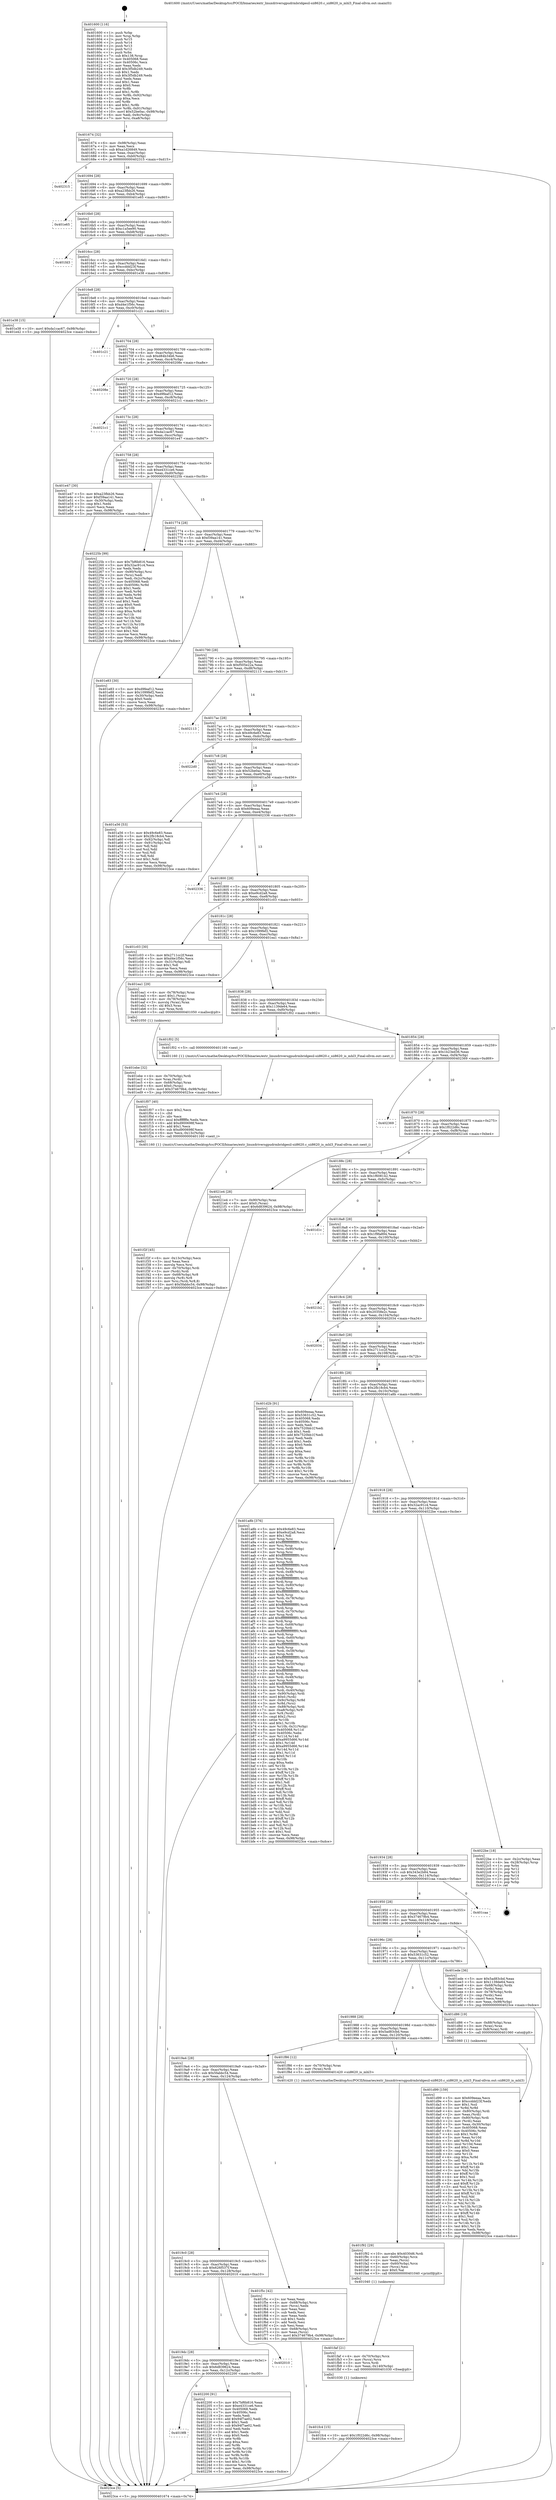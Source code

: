digraph "0x401600" {
  label = "0x401600 (/mnt/c/Users/mathe/Desktop/tcc/POCII/binaries/extr_linuxdriversgpudrmbridgesil-sii8620.c_sii8620_is_mhl3_Final-ollvm.out::main(0))"
  labelloc = "t"
  node[shape=record]

  Entry [label="",width=0.3,height=0.3,shape=circle,fillcolor=black,style=filled]
  "0x401674" [label="{
     0x401674 [32]\l
     | [instrs]\l
     &nbsp;&nbsp;0x401674 \<+6\>: mov -0x98(%rbp),%eax\l
     &nbsp;&nbsp;0x40167a \<+2\>: mov %eax,%ecx\l
     &nbsp;&nbsp;0x40167c \<+6\>: sub $0xa1d26849,%ecx\l
     &nbsp;&nbsp;0x401682 \<+6\>: mov %eax,-0xac(%rbp)\l
     &nbsp;&nbsp;0x401688 \<+6\>: mov %ecx,-0xb0(%rbp)\l
     &nbsp;&nbsp;0x40168e \<+6\>: je 0000000000402315 \<main+0xd15\>\l
  }"]
  "0x402315" [label="{
     0x402315\l
  }", style=dashed]
  "0x401694" [label="{
     0x401694 [28]\l
     | [instrs]\l
     &nbsp;&nbsp;0x401694 \<+5\>: jmp 0000000000401699 \<main+0x99\>\l
     &nbsp;&nbsp;0x401699 \<+6\>: mov -0xac(%rbp),%eax\l
     &nbsp;&nbsp;0x40169f \<+5\>: sub $0xa23fbb26,%eax\l
     &nbsp;&nbsp;0x4016a4 \<+6\>: mov %eax,-0xb4(%rbp)\l
     &nbsp;&nbsp;0x4016aa \<+6\>: je 0000000000401e65 \<main+0x865\>\l
  }"]
  Exit [label="",width=0.3,height=0.3,shape=circle,fillcolor=black,style=filled,peripheries=2]
  "0x401e65" [label="{
     0x401e65\l
  }", style=dashed]
  "0x4016b0" [label="{
     0x4016b0 [28]\l
     | [instrs]\l
     &nbsp;&nbsp;0x4016b0 \<+5\>: jmp 00000000004016b5 \<main+0xb5\>\l
     &nbsp;&nbsp;0x4016b5 \<+6\>: mov -0xac(%rbp),%eax\l
     &nbsp;&nbsp;0x4016bb \<+5\>: sub $0xc1a5ee90,%eax\l
     &nbsp;&nbsp;0x4016c0 \<+6\>: mov %eax,-0xb8(%rbp)\l
     &nbsp;&nbsp;0x4016c6 \<+6\>: je 0000000000401fd3 \<main+0x9d3\>\l
  }"]
  "0x4019f8" [label="{
     0x4019f8\l
  }", style=dashed]
  "0x401fd3" [label="{
     0x401fd3\l
  }", style=dashed]
  "0x4016cc" [label="{
     0x4016cc [28]\l
     | [instrs]\l
     &nbsp;&nbsp;0x4016cc \<+5\>: jmp 00000000004016d1 \<main+0xd1\>\l
     &nbsp;&nbsp;0x4016d1 \<+6\>: mov -0xac(%rbp),%eax\l
     &nbsp;&nbsp;0x4016d7 \<+5\>: sub $0xccddd23f,%eax\l
     &nbsp;&nbsp;0x4016dc \<+6\>: mov %eax,-0xbc(%rbp)\l
     &nbsp;&nbsp;0x4016e2 \<+6\>: je 0000000000401e38 \<main+0x838\>\l
  }"]
  "0x402200" [label="{
     0x402200 [91]\l
     | [instrs]\l
     &nbsp;&nbsp;0x402200 \<+5\>: mov $0x7bf6b816,%eax\l
     &nbsp;&nbsp;0x402205 \<+5\>: mov $0xe4331ce6,%ecx\l
     &nbsp;&nbsp;0x40220a \<+7\>: mov 0x405068,%edx\l
     &nbsp;&nbsp;0x402211 \<+7\>: mov 0x40506c,%esi\l
     &nbsp;&nbsp;0x402218 \<+2\>: mov %edx,%edi\l
     &nbsp;&nbsp;0x40221a \<+6\>: add $0x94f7ae02,%edi\l
     &nbsp;&nbsp;0x402220 \<+3\>: sub $0x1,%edi\l
     &nbsp;&nbsp;0x402223 \<+6\>: sub $0x94f7ae02,%edi\l
     &nbsp;&nbsp;0x402229 \<+3\>: imul %edi,%edx\l
     &nbsp;&nbsp;0x40222c \<+3\>: and $0x1,%edx\l
     &nbsp;&nbsp;0x40222f \<+3\>: cmp $0x0,%edx\l
     &nbsp;&nbsp;0x402232 \<+4\>: sete %r8b\l
     &nbsp;&nbsp;0x402236 \<+3\>: cmp $0xa,%esi\l
     &nbsp;&nbsp;0x402239 \<+4\>: setl %r9b\l
     &nbsp;&nbsp;0x40223d \<+3\>: mov %r8b,%r10b\l
     &nbsp;&nbsp;0x402240 \<+3\>: and %r9b,%r10b\l
     &nbsp;&nbsp;0x402243 \<+3\>: xor %r9b,%r8b\l
     &nbsp;&nbsp;0x402246 \<+3\>: or %r8b,%r10b\l
     &nbsp;&nbsp;0x402249 \<+4\>: test $0x1,%r10b\l
     &nbsp;&nbsp;0x40224d \<+3\>: cmovne %ecx,%eax\l
     &nbsp;&nbsp;0x402250 \<+6\>: mov %eax,-0x98(%rbp)\l
     &nbsp;&nbsp;0x402256 \<+5\>: jmp 00000000004023ce \<main+0xdce\>\l
  }"]
  "0x401e38" [label="{
     0x401e38 [15]\l
     | [instrs]\l
     &nbsp;&nbsp;0x401e38 \<+10\>: movl $0xda1cac67,-0x98(%rbp)\l
     &nbsp;&nbsp;0x401e42 \<+5\>: jmp 00000000004023ce \<main+0xdce\>\l
  }"]
  "0x4016e8" [label="{
     0x4016e8 [28]\l
     | [instrs]\l
     &nbsp;&nbsp;0x4016e8 \<+5\>: jmp 00000000004016ed \<main+0xed\>\l
     &nbsp;&nbsp;0x4016ed \<+6\>: mov -0xac(%rbp),%eax\l
     &nbsp;&nbsp;0x4016f3 \<+5\>: sub $0xd4e1f56c,%eax\l
     &nbsp;&nbsp;0x4016f8 \<+6\>: mov %eax,-0xc0(%rbp)\l
     &nbsp;&nbsp;0x4016fe \<+6\>: je 0000000000401c21 \<main+0x621\>\l
  }"]
  "0x4019dc" [label="{
     0x4019dc [28]\l
     | [instrs]\l
     &nbsp;&nbsp;0x4019dc \<+5\>: jmp 00000000004019e1 \<main+0x3e1\>\l
     &nbsp;&nbsp;0x4019e1 \<+6\>: mov -0xac(%rbp),%eax\l
     &nbsp;&nbsp;0x4019e7 \<+5\>: sub $0x6d839624,%eax\l
     &nbsp;&nbsp;0x4019ec \<+6\>: mov %eax,-0x12c(%rbp)\l
     &nbsp;&nbsp;0x4019f2 \<+6\>: je 0000000000402200 \<main+0xc00\>\l
  }"]
  "0x401c21" [label="{
     0x401c21\l
  }", style=dashed]
  "0x401704" [label="{
     0x401704 [28]\l
     | [instrs]\l
     &nbsp;&nbsp;0x401704 \<+5\>: jmp 0000000000401709 \<main+0x109\>\l
     &nbsp;&nbsp;0x401709 \<+6\>: mov -0xac(%rbp),%eax\l
     &nbsp;&nbsp;0x40170f \<+5\>: sub $0xd84b34b6,%eax\l
     &nbsp;&nbsp;0x401714 \<+6\>: mov %eax,-0xc4(%rbp)\l
     &nbsp;&nbsp;0x40171a \<+6\>: je 000000000040208e \<main+0xa8e\>\l
  }"]
  "0x402010" [label="{
     0x402010\l
  }", style=dashed]
  "0x40208e" [label="{
     0x40208e\l
  }", style=dashed]
  "0x401720" [label="{
     0x401720 [28]\l
     | [instrs]\l
     &nbsp;&nbsp;0x401720 \<+5\>: jmp 0000000000401725 \<main+0x125\>\l
     &nbsp;&nbsp;0x401725 \<+6\>: mov -0xac(%rbp),%eax\l
     &nbsp;&nbsp;0x40172b \<+5\>: sub $0xd9feaf12,%eax\l
     &nbsp;&nbsp;0x401730 \<+6\>: mov %eax,-0xc8(%rbp)\l
     &nbsp;&nbsp;0x401736 \<+6\>: je 00000000004021c1 \<main+0xbc1\>\l
  }"]
  "0x401fc4" [label="{
     0x401fc4 [15]\l
     | [instrs]\l
     &nbsp;&nbsp;0x401fc4 \<+10\>: movl $0x1f022d6c,-0x98(%rbp)\l
     &nbsp;&nbsp;0x401fce \<+5\>: jmp 00000000004023ce \<main+0xdce\>\l
  }"]
  "0x4021c1" [label="{
     0x4021c1\l
  }", style=dashed]
  "0x40173c" [label="{
     0x40173c [28]\l
     | [instrs]\l
     &nbsp;&nbsp;0x40173c \<+5\>: jmp 0000000000401741 \<main+0x141\>\l
     &nbsp;&nbsp;0x401741 \<+6\>: mov -0xac(%rbp),%eax\l
     &nbsp;&nbsp;0x401747 \<+5\>: sub $0xda1cac67,%eax\l
     &nbsp;&nbsp;0x40174c \<+6\>: mov %eax,-0xcc(%rbp)\l
     &nbsp;&nbsp;0x401752 \<+6\>: je 0000000000401e47 \<main+0x847\>\l
  }"]
  "0x401faf" [label="{
     0x401faf [21]\l
     | [instrs]\l
     &nbsp;&nbsp;0x401faf \<+4\>: mov -0x70(%rbp),%rcx\l
     &nbsp;&nbsp;0x401fb3 \<+3\>: mov (%rcx),%rcx\l
     &nbsp;&nbsp;0x401fb6 \<+3\>: mov %rcx,%rdi\l
     &nbsp;&nbsp;0x401fb9 \<+6\>: mov %eax,-0x140(%rbp)\l
     &nbsp;&nbsp;0x401fbf \<+5\>: call 0000000000401030 \<free@plt\>\l
     | [calls]\l
     &nbsp;&nbsp;0x401030 \{1\} (unknown)\l
  }"]
  "0x401e47" [label="{
     0x401e47 [30]\l
     | [instrs]\l
     &nbsp;&nbsp;0x401e47 \<+5\>: mov $0xa23fbb26,%eax\l
     &nbsp;&nbsp;0x401e4c \<+5\>: mov $0xf39aa141,%ecx\l
     &nbsp;&nbsp;0x401e51 \<+3\>: mov -0x30(%rbp),%edx\l
     &nbsp;&nbsp;0x401e54 \<+3\>: cmp $0x1,%edx\l
     &nbsp;&nbsp;0x401e57 \<+3\>: cmovl %ecx,%eax\l
     &nbsp;&nbsp;0x401e5a \<+6\>: mov %eax,-0x98(%rbp)\l
     &nbsp;&nbsp;0x401e60 \<+5\>: jmp 00000000004023ce \<main+0xdce\>\l
  }"]
  "0x401758" [label="{
     0x401758 [28]\l
     | [instrs]\l
     &nbsp;&nbsp;0x401758 \<+5\>: jmp 000000000040175d \<main+0x15d\>\l
     &nbsp;&nbsp;0x40175d \<+6\>: mov -0xac(%rbp),%eax\l
     &nbsp;&nbsp;0x401763 \<+5\>: sub $0xe4331ce6,%eax\l
     &nbsp;&nbsp;0x401768 \<+6\>: mov %eax,-0xd0(%rbp)\l
     &nbsp;&nbsp;0x40176e \<+6\>: je 000000000040225b \<main+0xc5b\>\l
  }"]
  "0x401f92" [label="{
     0x401f92 [29]\l
     | [instrs]\l
     &nbsp;&nbsp;0x401f92 \<+10\>: movabs $0x4030d6,%rdi\l
     &nbsp;&nbsp;0x401f9c \<+4\>: mov -0x60(%rbp),%rcx\l
     &nbsp;&nbsp;0x401fa0 \<+2\>: mov %eax,(%rcx)\l
     &nbsp;&nbsp;0x401fa2 \<+4\>: mov -0x60(%rbp),%rcx\l
     &nbsp;&nbsp;0x401fa6 \<+2\>: mov (%rcx),%esi\l
     &nbsp;&nbsp;0x401fa8 \<+2\>: mov $0x0,%al\l
     &nbsp;&nbsp;0x401faa \<+5\>: call 0000000000401040 \<printf@plt\>\l
     | [calls]\l
     &nbsp;&nbsp;0x401040 \{1\} (unknown)\l
  }"]
  "0x40225b" [label="{
     0x40225b [99]\l
     | [instrs]\l
     &nbsp;&nbsp;0x40225b \<+5\>: mov $0x7bf6b816,%eax\l
     &nbsp;&nbsp;0x402260 \<+5\>: mov $0x32ac91c4,%ecx\l
     &nbsp;&nbsp;0x402265 \<+2\>: xor %edx,%edx\l
     &nbsp;&nbsp;0x402267 \<+7\>: mov -0x90(%rbp),%rsi\l
     &nbsp;&nbsp;0x40226e \<+2\>: mov (%rsi),%edi\l
     &nbsp;&nbsp;0x402270 \<+3\>: mov %edi,-0x2c(%rbp)\l
     &nbsp;&nbsp;0x402273 \<+7\>: mov 0x405068,%edi\l
     &nbsp;&nbsp;0x40227a \<+8\>: mov 0x40506c,%r8d\l
     &nbsp;&nbsp;0x402282 \<+3\>: sub $0x1,%edx\l
     &nbsp;&nbsp;0x402285 \<+3\>: mov %edi,%r9d\l
     &nbsp;&nbsp;0x402288 \<+3\>: add %edx,%r9d\l
     &nbsp;&nbsp;0x40228b \<+4\>: imul %r9d,%edi\l
     &nbsp;&nbsp;0x40228f \<+3\>: and $0x1,%edi\l
     &nbsp;&nbsp;0x402292 \<+3\>: cmp $0x0,%edi\l
     &nbsp;&nbsp;0x402295 \<+4\>: sete %r10b\l
     &nbsp;&nbsp;0x402299 \<+4\>: cmp $0xa,%r8d\l
     &nbsp;&nbsp;0x40229d \<+4\>: setl %r11b\l
     &nbsp;&nbsp;0x4022a1 \<+3\>: mov %r10b,%bl\l
     &nbsp;&nbsp;0x4022a4 \<+3\>: and %r11b,%bl\l
     &nbsp;&nbsp;0x4022a7 \<+3\>: xor %r11b,%r10b\l
     &nbsp;&nbsp;0x4022aa \<+3\>: or %r10b,%bl\l
     &nbsp;&nbsp;0x4022ad \<+3\>: test $0x1,%bl\l
     &nbsp;&nbsp;0x4022b0 \<+3\>: cmovne %ecx,%eax\l
     &nbsp;&nbsp;0x4022b3 \<+6\>: mov %eax,-0x98(%rbp)\l
     &nbsp;&nbsp;0x4022b9 \<+5\>: jmp 00000000004023ce \<main+0xdce\>\l
  }"]
  "0x401774" [label="{
     0x401774 [28]\l
     | [instrs]\l
     &nbsp;&nbsp;0x401774 \<+5\>: jmp 0000000000401779 \<main+0x179\>\l
     &nbsp;&nbsp;0x401779 \<+6\>: mov -0xac(%rbp),%eax\l
     &nbsp;&nbsp;0x40177f \<+5\>: sub $0xf39aa141,%eax\l
     &nbsp;&nbsp;0x401784 \<+6\>: mov %eax,-0xd4(%rbp)\l
     &nbsp;&nbsp;0x40178a \<+6\>: je 0000000000401e83 \<main+0x883\>\l
  }"]
  "0x4019c0" [label="{
     0x4019c0 [28]\l
     | [instrs]\l
     &nbsp;&nbsp;0x4019c0 \<+5\>: jmp 00000000004019c5 \<main+0x3c5\>\l
     &nbsp;&nbsp;0x4019c5 \<+6\>: mov -0xac(%rbp),%eax\l
     &nbsp;&nbsp;0x4019cb \<+5\>: sub $0x626f537f,%eax\l
     &nbsp;&nbsp;0x4019d0 \<+6\>: mov %eax,-0x128(%rbp)\l
     &nbsp;&nbsp;0x4019d6 \<+6\>: je 0000000000402010 \<main+0xa10\>\l
  }"]
  "0x401e83" [label="{
     0x401e83 [30]\l
     | [instrs]\l
     &nbsp;&nbsp;0x401e83 \<+5\>: mov $0xd9feaf12,%eax\l
     &nbsp;&nbsp;0x401e88 \<+5\>: mov $0x1099fef2,%ecx\l
     &nbsp;&nbsp;0x401e8d \<+3\>: mov -0x30(%rbp),%edx\l
     &nbsp;&nbsp;0x401e90 \<+3\>: cmp $0x0,%edx\l
     &nbsp;&nbsp;0x401e93 \<+3\>: cmove %ecx,%eax\l
     &nbsp;&nbsp;0x401e96 \<+6\>: mov %eax,-0x98(%rbp)\l
     &nbsp;&nbsp;0x401e9c \<+5\>: jmp 00000000004023ce \<main+0xdce\>\l
  }"]
  "0x401790" [label="{
     0x401790 [28]\l
     | [instrs]\l
     &nbsp;&nbsp;0x401790 \<+5\>: jmp 0000000000401795 \<main+0x195\>\l
     &nbsp;&nbsp;0x401795 \<+6\>: mov -0xac(%rbp),%eax\l
     &nbsp;&nbsp;0x40179b \<+5\>: sub $0xf505e22a,%eax\l
     &nbsp;&nbsp;0x4017a0 \<+6\>: mov %eax,-0xd8(%rbp)\l
     &nbsp;&nbsp;0x4017a6 \<+6\>: je 0000000000402113 \<main+0xb13\>\l
  }"]
  "0x401f5c" [label="{
     0x401f5c [42]\l
     | [instrs]\l
     &nbsp;&nbsp;0x401f5c \<+2\>: xor %eax,%eax\l
     &nbsp;&nbsp;0x401f5e \<+4\>: mov -0x68(%rbp),%rcx\l
     &nbsp;&nbsp;0x401f62 \<+2\>: mov (%rcx),%edx\l
     &nbsp;&nbsp;0x401f64 \<+2\>: mov %eax,%esi\l
     &nbsp;&nbsp;0x401f66 \<+2\>: sub %edx,%esi\l
     &nbsp;&nbsp;0x401f68 \<+2\>: mov %eax,%edx\l
     &nbsp;&nbsp;0x401f6a \<+3\>: sub $0x1,%edx\l
     &nbsp;&nbsp;0x401f6d \<+2\>: add %edx,%esi\l
     &nbsp;&nbsp;0x401f6f \<+2\>: sub %esi,%eax\l
     &nbsp;&nbsp;0x401f71 \<+4\>: mov -0x68(%rbp),%rcx\l
     &nbsp;&nbsp;0x401f75 \<+2\>: mov %eax,(%rcx)\l
     &nbsp;&nbsp;0x401f77 \<+10\>: movl $0x374679b4,-0x98(%rbp)\l
     &nbsp;&nbsp;0x401f81 \<+5\>: jmp 00000000004023ce \<main+0xdce\>\l
  }"]
  "0x402113" [label="{
     0x402113\l
  }", style=dashed]
  "0x4017ac" [label="{
     0x4017ac [28]\l
     | [instrs]\l
     &nbsp;&nbsp;0x4017ac \<+5\>: jmp 00000000004017b1 \<main+0x1b1\>\l
     &nbsp;&nbsp;0x4017b1 \<+6\>: mov -0xac(%rbp),%eax\l
     &nbsp;&nbsp;0x4017b7 \<+5\>: sub $0x49c6e83,%eax\l
     &nbsp;&nbsp;0x4017bc \<+6\>: mov %eax,-0xdc(%rbp)\l
     &nbsp;&nbsp;0x4017c2 \<+6\>: je 00000000004022d0 \<main+0xcd0\>\l
  }"]
  "0x4019a4" [label="{
     0x4019a4 [28]\l
     | [instrs]\l
     &nbsp;&nbsp;0x4019a4 \<+5\>: jmp 00000000004019a9 \<main+0x3a9\>\l
     &nbsp;&nbsp;0x4019a9 \<+6\>: mov -0xac(%rbp),%eax\l
     &nbsp;&nbsp;0x4019af \<+5\>: sub $0x5fabbc54,%eax\l
     &nbsp;&nbsp;0x4019b4 \<+6\>: mov %eax,-0x124(%rbp)\l
     &nbsp;&nbsp;0x4019ba \<+6\>: je 0000000000401f5c \<main+0x95c\>\l
  }"]
  "0x4022d0" [label="{
     0x4022d0\l
  }", style=dashed]
  "0x4017c8" [label="{
     0x4017c8 [28]\l
     | [instrs]\l
     &nbsp;&nbsp;0x4017c8 \<+5\>: jmp 00000000004017cd \<main+0x1cd\>\l
     &nbsp;&nbsp;0x4017cd \<+6\>: mov -0xac(%rbp),%eax\l
     &nbsp;&nbsp;0x4017d3 \<+5\>: sub $0x52be0ac,%eax\l
     &nbsp;&nbsp;0x4017d8 \<+6\>: mov %eax,-0xe0(%rbp)\l
     &nbsp;&nbsp;0x4017de \<+6\>: je 0000000000401a56 \<main+0x456\>\l
  }"]
  "0x401f86" [label="{
     0x401f86 [12]\l
     | [instrs]\l
     &nbsp;&nbsp;0x401f86 \<+4\>: mov -0x70(%rbp),%rax\l
     &nbsp;&nbsp;0x401f8a \<+3\>: mov (%rax),%rdi\l
     &nbsp;&nbsp;0x401f8d \<+5\>: call 0000000000401420 \<sii8620_is_mhl3\>\l
     | [calls]\l
     &nbsp;&nbsp;0x401420 \{1\} (/mnt/c/Users/mathe/Desktop/tcc/POCII/binaries/extr_linuxdriversgpudrmbridgesil-sii8620.c_sii8620_is_mhl3_Final-ollvm.out::sii8620_is_mhl3)\l
  }"]
  "0x401a56" [label="{
     0x401a56 [53]\l
     | [instrs]\l
     &nbsp;&nbsp;0x401a56 \<+5\>: mov $0x49c6e83,%eax\l
     &nbsp;&nbsp;0x401a5b \<+5\>: mov $0x2fb18cb4,%ecx\l
     &nbsp;&nbsp;0x401a60 \<+6\>: mov -0x92(%rbp),%dl\l
     &nbsp;&nbsp;0x401a66 \<+7\>: mov -0x91(%rbp),%sil\l
     &nbsp;&nbsp;0x401a6d \<+3\>: mov %dl,%dil\l
     &nbsp;&nbsp;0x401a70 \<+3\>: and %sil,%dil\l
     &nbsp;&nbsp;0x401a73 \<+3\>: xor %sil,%dl\l
     &nbsp;&nbsp;0x401a76 \<+3\>: or %dl,%dil\l
     &nbsp;&nbsp;0x401a79 \<+4\>: test $0x1,%dil\l
     &nbsp;&nbsp;0x401a7d \<+3\>: cmovne %ecx,%eax\l
     &nbsp;&nbsp;0x401a80 \<+6\>: mov %eax,-0x98(%rbp)\l
     &nbsp;&nbsp;0x401a86 \<+5\>: jmp 00000000004023ce \<main+0xdce\>\l
  }"]
  "0x4017e4" [label="{
     0x4017e4 [28]\l
     | [instrs]\l
     &nbsp;&nbsp;0x4017e4 \<+5\>: jmp 00000000004017e9 \<main+0x1e9\>\l
     &nbsp;&nbsp;0x4017e9 \<+6\>: mov -0xac(%rbp),%eax\l
     &nbsp;&nbsp;0x4017ef \<+5\>: sub $0x609eeaa,%eax\l
     &nbsp;&nbsp;0x4017f4 \<+6\>: mov %eax,-0xe4(%rbp)\l
     &nbsp;&nbsp;0x4017fa \<+6\>: je 0000000000402336 \<main+0xd36\>\l
  }"]
  "0x4023ce" [label="{
     0x4023ce [5]\l
     | [instrs]\l
     &nbsp;&nbsp;0x4023ce \<+5\>: jmp 0000000000401674 \<main+0x74\>\l
  }"]
  "0x401600" [label="{
     0x401600 [116]\l
     | [instrs]\l
     &nbsp;&nbsp;0x401600 \<+1\>: push %rbp\l
     &nbsp;&nbsp;0x401601 \<+3\>: mov %rsp,%rbp\l
     &nbsp;&nbsp;0x401604 \<+2\>: push %r15\l
     &nbsp;&nbsp;0x401606 \<+2\>: push %r14\l
     &nbsp;&nbsp;0x401608 \<+2\>: push %r13\l
     &nbsp;&nbsp;0x40160a \<+2\>: push %r12\l
     &nbsp;&nbsp;0x40160c \<+1\>: push %rbx\l
     &nbsp;&nbsp;0x40160d \<+7\>: sub $0x138,%rsp\l
     &nbsp;&nbsp;0x401614 \<+7\>: mov 0x405068,%eax\l
     &nbsp;&nbsp;0x40161b \<+7\>: mov 0x40506c,%ecx\l
     &nbsp;&nbsp;0x401622 \<+2\>: mov %eax,%edx\l
     &nbsp;&nbsp;0x401624 \<+6\>: add $0x3f5db249,%edx\l
     &nbsp;&nbsp;0x40162a \<+3\>: sub $0x1,%edx\l
     &nbsp;&nbsp;0x40162d \<+6\>: sub $0x3f5db249,%edx\l
     &nbsp;&nbsp;0x401633 \<+3\>: imul %edx,%eax\l
     &nbsp;&nbsp;0x401636 \<+3\>: and $0x1,%eax\l
     &nbsp;&nbsp;0x401639 \<+3\>: cmp $0x0,%eax\l
     &nbsp;&nbsp;0x40163c \<+4\>: sete %r8b\l
     &nbsp;&nbsp;0x401640 \<+4\>: and $0x1,%r8b\l
     &nbsp;&nbsp;0x401644 \<+7\>: mov %r8b,-0x92(%rbp)\l
     &nbsp;&nbsp;0x40164b \<+3\>: cmp $0xa,%ecx\l
     &nbsp;&nbsp;0x40164e \<+4\>: setl %r8b\l
     &nbsp;&nbsp;0x401652 \<+4\>: and $0x1,%r8b\l
     &nbsp;&nbsp;0x401656 \<+7\>: mov %r8b,-0x91(%rbp)\l
     &nbsp;&nbsp;0x40165d \<+10\>: movl $0x52be0ac,-0x98(%rbp)\l
     &nbsp;&nbsp;0x401667 \<+6\>: mov %edi,-0x9c(%rbp)\l
     &nbsp;&nbsp;0x40166d \<+7\>: mov %rsi,-0xa8(%rbp)\l
  }"]
  "0x401f2f" [label="{
     0x401f2f [45]\l
     | [instrs]\l
     &nbsp;&nbsp;0x401f2f \<+6\>: mov -0x13c(%rbp),%ecx\l
     &nbsp;&nbsp;0x401f35 \<+3\>: imul %eax,%ecx\l
     &nbsp;&nbsp;0x401f38 \<+3\>: movslq %ecx,%rsi\l
     &nbsp;&nbsp;0x401f3b \<+4\>: mov -0x70(%rbp),%rdi\l
     &nbsp;&nbsp;0x401f3f \<+3\>: mov (%rdi),%rdi\l
     &nbsp;&nbsp;0x401f42 \<+4\>: mov -0x68(%rbp),%r8\l
     &nbsp;&nbsp;0x401f46 \<+3\>: movslq (%r8),%r8\l
     &nbsp;&nbsp;0x401f49 \<+4\>: mov %rsi,(%rdi,%r8,8)\l
     &nbsp;&nbsp;0x401f4d \<+10\>: movl $0x5fabbc54,-0x98(%rbp)\l
     &nbsp;&nbsp;0x401f57 \<+5\>: jmp 00000000004023ce \<main+0xdce\>\l
  }"]
  "0x402336" [label="{
     0x402336\l
  }", style=dashed]
  "0x401800" [label="{
     0x401800 [28]\l
     | [instrs]\l
     &nbsp;&nbsp;0x401800 \<+5\>: jmp 0000000000401805 \<main+0x205\>\l
     &nbsp;&nbsp;0x401805 \<+6\>: mov -0xac(%rbp),%eax\l
     &nbsp;&nbsp;0x40180b \<+5\>: sub $0xe9cd2a8,%eax\l
     &nbsp;&nbsp;0x401810 \<+6\>: mov %eax,-0xe8(%rbp)\l
     &nbsp;&nbsp;0x401816 \<+6\>: je 0000000000401c03 \<main+0x603\>\l
  }"]
  "0x401f07" [label="{
     0x401f07 [40]\l
     | [instrs]\l
     &nbsp;&nbsp;0x401f07 \<+5\>: mov $0x2,%ecx\l
     &nbsp;&nbsp;0x401f0c \<+1\>: cltd\l
     &nbsp;&nbsp;0x401f0d \<+2\>: idiv %ecx\l
     &nbsp;&nbsp;0x401f0f \<+6\>: imul $0xfffffffe,%edx,%ecx\l
     &nbsp;&nbsp;0x401f15 \<+6\>: add $0xd900698f,%ecx\l
     &nbsp;&nbsp;0x401f1b \<+3\>: add $0x1,%ecx\l
     &nbsp;&nbsp;0x401f1e \<+6\>: sub $0xd900698f,%ecx\l
     &nbsp;&nbsp;0x401f24 \<+6\>: mov %ecx,-0x13c(%rbp)\l
     &nbsp;&nbsp;0x401f2a \<+5\>: call 0000000000401160 \<next_i\>\l
     | [calls]\l
     &nbsp;&nbsp;0x401160 \{1\} (/mnt/c/Users/mathe/Desktop/tcc/POCII/binaries/extr_linuxdriversgpudrmbridgesil-sii8620.c_sii8620_is_mhl3_Final-ollvm.out::next_i)\l
  }"]
  "0x401c03" [label="{
     0x401c03 [30]\l
     | [instrs]\l
     &nbsp;&nbsp;0x401c03 \<+5\>: mov $0x2711cc2f,%eax\l
     &nbsp;&nbsp;0x401c08 \<+5\>: mov $0xd4e1f56c,%ecx\l
     &nbsp;&nbsp;0x401c0d \<+3\>: mov -0x31(%rbp),%dl\l
     &nbsp;&nbsp;0x401c10 \<+3\>: test $0x1,%dl\l
     &nbsp;&nbsp;0x401c13 \<+3\>: cmovne %ecx,%eax\l
     &nbsp;&nbsp;0x401c16 \<+6\>: mov %eax,-0x98(%rbp)\l
     &nbsp;&nbsp;0x401c1c \<+5\>: jmp 00000000004023ce \<main+0xdce\>\l
  }"]
  "0x40181c" [label="{
     0x40181c [28]\l
     | [instrs]\l
     &nbsp;&nbsp;0x40181c \<+5\>: jmp 0000000000401821 \<main+0x221\>\l
     &nbsp;&nbsp;0x401821 \<+6\>: mov -0xac(%rbp),%eax\l
     &nbsp;&nbsp;0x401827 \<+5\>: sub $0x1099fef2,%eax\l
     &nbsp;&nbsp;0x40182c \<+6\>: mov %eax,-0xec(%rbp)\l
     &nbsp;&nbsp;0x401832 \<+6\>: je 0000000000401ea1 \<main+0x8a1\>\l
  }"]
  "0x401ebe" [label="{
     0x401ebe [32]\l
     | [instrs]\l
     &nbsp;&nbsp;0x401ebe \<+4\>: mov -0x70(%rbp),%rdi\l
     &nbsp;&nbsp;0x401ec2 \<+3\>: mov %rax,(%rdi)\l
     &nbsp;&nbsp;0x401ec5 \<+4\>: mov -0x68(%rbp),%rax\l
     &nbsp;&nbsp;0x401ec9 \<+6\>: movl $0x0,(%rax)\l
     &nbsp;&nbsp;0x401ecf \<+10\>: movl $0x374679b4,-0x98(%rbp)\l
     &nbsp;&nbsp;0x401ed9 \<+5\>: jmp 00000000004023ce \<main+0xdce\>\l
  }"]
  "0x401ea1" [label="{
     0x401ea1 [29]\l
     | [instrs]\l
     &nbsp;&nbsp;0x401ea1 \<+4\>: mov -0x78(%rbp),%rax\l
     &nbsp;&nbsp;0x401ea5 \<+6\>: movl $0x1,(%rax)\l
     &nbsp;&nbsp;0x401eab \<+4\>: mov -0x78(%rbp),%rax\l
     &nbsp;&nbsp;0x401eaf \<+3\>: movslq (%rax),%rax\l
     &nbsp;&nbsp;0x401eb2 \<+4\>: shl $0x3,%rax\l
     &nbsp;&nbsp;0x401eb6 \<+3\>: mov %rax,%rdi\l
     &nbsp;&nbsp;0x401eb9 \<+5\>: call 0000000000401050 \<malloc@plt\>\l
     | [calls]\l
     &nbsp;&nbsp;0x401050 \{1\} (unknown)\l
  }"]
  "0x401838" [label="{
     0x401838 [28]\l
     | [instrs]\l
     &nbsp;&nbsp;0x401838 \<+5\>: jmp 000000000040183d \<main+0x23d\>\l
     &nbsp;&nbsp;0x40183d \<+6\>: mov -0xac(%rbp),%eax\l
     &nbsp;&nbsp;0x401843 \<+5\>: sub $0x1139de64,%eax\l
     &nbsp;&nbsp;0x401848 \<+6\>: mov %eax,-0xf0(%rbp)\l
     &nbsp;&nbsp;0x40184e \<+6\>: je 0000000000401f02 \<main+0x902\>\l
  }"]
  "0x401d99" [label="{
     0x401d99 [159]\l
     | [instrs]\l
     &nbsp;&nbsp;0x401d99 \<+5\>: mov $0x609eeaa,%ecx\l
     &nbsp;&nbsp;0x401d9e \<+5\>: mov $0xccddd23f,%edx\l
     &nbsp;&nbsp;0x401da3 \<+3\>: mov $0x1,%sil\l
     &nbsp;&nbsp;0x401da6 \<+3\>: xor %r8d,%r8d\l
     &nbsp;&nbsp;0x401da9 \<+4\>: mov -0x80(%rbp),%rdi\l
     &nbsp;&nbsp;0x401dad \<+2\>: mov %eax,(%rdi)\l
     &nbsp;&nbsp;0x401daf \<+4\>: mov -0x80(%rbp),%rdi\l
     &nbsp;&nbsp;0x401db3 \<+2\>: mov (%rdi),%eax\l
     &nbsp;&nbsp;0x401db5 \<+3\>: mov %eax,-0x30(%rbp)\l
     &nbsp;&nbsp;0x401db8 \<+7\>: mov 0x405068,%eax\l
     &nbsp;&nbsp;0x401dbf \<+8\>: mov 0x40506c,%r9d\l
     &nbsp;&nbsp;0x401dc7 \<+4\>: sub $0x1,%r8d\l
     &nbsp;&nbsp;0x401dcb \<+3\>: mov %eax,%r10d\l
     &nbsp;&nbsp;0x401dce \<+3\>: add %r8d,%r10d\l
     &nbsp;&nbsp;0x401dd1 \<+4\>: imul %r10d,%eax\l
     &nbsp;&nbsp;0x401dd5 \<+3\>: and $0x1,%eax\l
     &nbsp;&nbsp;0x401dd8 \<+3\>: cmp $0x0,%eax\l
     &nbsp;&nbsp;0x401ddb \<+4\>: sete %r11b\l
     &nbsp;&nbsp;0x401ddf \<+4\>: cmp $0xa,%r9d\l
     &nbsp;&nbsp;0x401de3 \<+3\>: setl %bl\l
     &nbsp;&nbsp;0x401de6 \<+3\>: mov %r11b,%r14b\l
     &nbsp;&nbsp;0x401de9 \<+4\>: xor $0xff,%r14b\l
     &nbsp;&nbsp;0x401ded \<+3\>: mov %bl,%r15b\l
     &nbsp;&nbsp;0x401df0 \<+4\>: xor $0xff,%r15b\l
     &nbsp;&nbsp;0x401df4 \<+4\>: xor $0x1,%sil\l
     &nbsp;&nbsp;0x401df8 \<+3\>: mov %r14b,%r12b\l
     &nbsp;&nbsp;0x401dfb \<+4\>: and $0xff,%r12b\l
     &nbsp;&nbsp;0x401dff \<+3\>: and %sil,%r11b\l
     &nbsp;&nbsp;0x401e02 \<+3\>: mov %r15b,%r13b\l
     &nbsp;&nbsp;0x401e05 \<+4\>: and $0xff,%r13b\l
     &nbsp;&nbsp;0x401e09 \<+3\>: and %sil,%bl\l
     &nbsp;&nbsp;0x401e0c \<+3\>: or %r11b,%r12b\l
     &nbsp;&nbsp;0x401e0f \<+3\>: or %bl,%r13b\l
     &nbsp;&nbsp;0x401e12 \<+3\>: xor %r13b,%r12b\l
     &nbsp;&nbsp;0x401e15 \<+3\>: or %r15b,%r14b\l
     &nbsp;&nbsp;0x401e18 \<+4\>: xor $0xff,%r14b\l
     &nbsp;&nbsp;0x401e1c \<+4\>: or $0x1,%sil\l
     &nbsp;&nbsp;0x401e20 \<+3\>: and %sil,%r14b\l
     &nbsp;&nbsp;0x401e23 \<+3\>: or %r14b,%r12b\l
     &nbsp;&nbsp;0x401e26 \<+4\>: test $0x1,%r12b\l
     &nbsp;&nbsp;0x401e2a \<+3\>: cmovne %edx,%ecx\l
     &nbsp;&nbsp;0x401e2d \<+6\>: mov %ecx,-0x98(%rbp)\l
     &nbsp;&nbsp;0x401e33 \<+5\>: jmp 00000000004023ce \<main+0xdce\>\l
  }"]
  "0x401f02" [label="{
     0x401f02 [5]\l
     | [instrs]\l
     &nbsp;&nbsp;0x401f02 \<+5\>: call 0000000000401160 \<next_i\>\l
     | [calls]\l
     &nbsp;&nbsp;0x401160 \{1\} (/mnt/c/Users/mathe/Desktop/tcc/POCII/binaries/extr_linuxdriversgpudrmbridgesil-sii8620.c_sii8620_is_mhl3_Final-ollvm.out::next_i)\l
  }"]
  "0x401854" [label="{
     0x401854 [28]\l
     | [instrs]\l
     &nbsp;&nbsp;0x401854 \<+5\>: jmp 0000000000401859 \<main+0x259\>\l
     &nbsp;&nbsp;0x401859 \<+6\>: mov -0xac(%rbp),%eax\l
     &nbsp;&nbsp;0x40185f \<+5\>: sub $0x1b23ed36,%eax\l
     &nbsp;&nbsp;0x401864 \<+6\>: mov %eax,-0xf4(%rbp)\l
     &nbsp;&nbsp;0x40186a \<+6\>: je 0000000000402369 \<main+0xd69\>\l
  }"]
  "0x401988" [label="{
     0x401988 [28]\l
     | [instrs]\l
     &nbsp;&nbsp;0x401988 \<+5\>: jmp 000000000040198d \<main+0x38d\>\l
     &nbsp;&nbsp;0x40198d \<+6\>: mov -0xac(%rbp),%eax\l
     &nbsp;&nbsp;0x401993 \<+5\>: sub $0x5ad83cbd,%eax\l
     &nbsp;&nbsp;0x401998 \<+6\>: mov %eax,-0x120(%rbp)\l
     &nbsp;&nbsp;0x40199e \<+6\>: je 0000000000401f86 \<main+0x986\>\l
  }"]
  "0x402369" [label="{
     0x402369\l
  }", style=dashed]
  "0x401870" [label="{
     0x401870 [28]\l
     | [instrs]\l
     &nbsp;&nbsp;0x401870 \<+5\>: jmp 0000000000401875 \<main+0x275\>\l
     &nbsp;&nbsp;0x401875 \<+6\>: mov -0xac(%rbp),%eax\l
     &nbsp;&nbsp;0x40187b \<+5\>: sub $0x1f022d6c,%eax\l
     &nbsp;&nbsp;0x401880 \<+6\>: mov %eax,-0xf8(%rbp)\l
     &nbsp;&nbsp;0x401886 \<+6\>: je 00000000004021e4 \<main+0xbe4\>\l
  }"]
  "0x401d86" [label="{
     0x401d86 [19]\l
     | [instrs]\l
     &nbsp;&nbsp;0x401d86 \<+7\>: mov -0x88(%rbp),%rax\l
     &nbsp;&nbsp;0x401d8d \<+3\>: mov (%rax),%rax\l
     &nbsp;&nbsp;0x401d90 \<+4\>: mov 0x8(%rax),%rdi\l
     &nbsp;&nbsp;0x401d94 \<+5\>: call 0000000000401060 \<atoi@plt\>\l
     | [calls]\l
     &nbsp;&nbsp;0x401060 \{1\} (unknown)\l
  }"]
  "0x4021e4" [label="{
     0x4021e4 [28]\l
     | [instrs]\l
     &nbsp;&nbsp;0x4021e4 \<+7\>: mov -0x90(%rbp),%rax\l
     &nbsp;&nbsp;0x4021eb \<+6\>: movl $0x0,(%rax)\l
     &nbsp;&nbsp;0x4021f1 \<+10\>: movl $0x6d839624,-0x98(%rbp)\l
     &nbsp;&nbsp;0x4021fb \<+5\>: jmp 00000000004023ce \<main+0xdce\>\l
  }"]
  "0x40188c" [label="{
     0x40188c [28]\l
     | [instrs]\l
     &nbsp;&nbsp;0x40188c \<+5\>: jmp 0000000000401891 \<main+0x291\>\l
     &nbsp;&nbsp;0x401891 \<+6\>: mov -0xac(%rbp),%eax\l
     &nbsp;&nbsp;0x401897 \<+5\>: sub $0x1f608142,%eax\l
     &nbsp;&nbsp;0x40189c \<+6\>: mov %eax,-0xfc(%rbp)\l
     &nbsp;&nbsp;0x4018a2 \<+6\>: je 0000000000401d1c \<main+0x71c\>\l
  }"]
  "0x40196c" [label="{
     0x40196c [28]\l
     | [instrs]\l
     &nbsp;&nbsp;0x40196c \<+5\>: jmp 0000000000401971 \<main+0x371\>\l
     &nbsp;&nbsp;0x401971 \<+6\>: mov -0xac(%rbp),%eax\l
     &nbsp;&nbsp;0x401977 \<+5\>: sub $0x53631c52,%eax\l
     &nbsp;&nbsp;0x40197c \<+6\>: mov %eax,-0x11c(%rbp)\l
     &nbsp;&nbsp;0x401982 \<+6\>: je 0000000000401d86 \<main+0x786\>\l
  }"]
  "0x401d1c" [label="{
     0x401d1c\l
  }", style=dashed]
  "0x4018a8" [label="{
     0x4018a8 [28]\l
     | [instrs]\l
     &nbsp;&nbsp;0x4018a8 \<+5\>: jmp 00000000004018ad \<main+0x2ad\>\l
     &nbsp;&nbsp;0x4018ad \<+6\>: mov -0xac(%rbp),%eax\l
     &nbsp;&nbsp;0x4018b3 \<+5\>: sub $0x1f9fa894,%eax\l
     &nbsp;&nbsp;0x4018b8 \<+6\>: mov %eax,-0x100(%rbp)\l
     &nbsp;&nbsp;0x4018be \<+6\>: je 00000000004021b2 \<main+0xbb2\>\l
  }"]
  "0x401ede" [label="{
     0x401ede [36]\l
     | [instrs]\l
     &nbsp;&nbsp;0x401ede \<+5\>: mov $0x5ad83cbd,%eax\l
     &nbsp;&nbsp;0x401ee3 \<+5\>: mov $0x1139de64,%ecx\l
     &nbsp;&nbsp;0x401ee8 \<+4\>: mov -0x68(%rbp),%rdx\l
     &nbsp;&nbsp;0x401eec \<+2\>: mov (%rdx),%esi\l
     &nbsp;&nbsp;0x401eee \<+4\>: mov -0x78(%rbp),%rdx\l
     &nbsp;&nbsp;0x401ef2 \<+2\>: cmp (%rdx),%esi\l
     &nbsp;&nbsp;0x401ef4 \<+3\>: cmovl %ecx,%eax\l
     &nbsp;&nbsp;0x401ef7 \<+6\>: mov %eax,-0x98(%rbp)\l
     &nbsp;&nbsp;0x401efd \<+5\>: jmp 00000000004023ce \<main+0xdce\>\l
  }"]
  "0x4021b2" [label="{
     0x4021b2\l
  }", style=dashed]
  "0x4018c4" [label="{
     0x4018c4 [28]\l
     | [instrs]\l
     &nbsp;&nbsp;0x4018c4 \<+5\>: jmp 00000000004018c9 \<main+0x2c9\>\l
     &nbsp;&nbsp;0x4018c9 \<+6\>: mov -0xac(%rbp),%eax\l
     &nbsp;&nbsp;0x4018cf \<+5\>: sub $0x20358e2c,%eax\l
     &nbsp;&nbsp;0x4018d4 \<+6\>: mov %eax,-0x104(%rbp)\l
     &nbsp;&nbsp;0x4018da \<+6\>: je 0000000000402034 \<main+0xa34\>\l
  }"]
  "0x401950" [label="{
     0x401950 [28]\l
     | [instrs]\l
     &nbsp;&nbsp;0x401950 \<+5\>: jmp 0000000000401955 \<main+0x355\>\l
     &nbsp;&nbsp;0x401955 \<+6\>: mov -0xac(%rbp),%eax\l
     &nbsp;&nbsp;0x40195b \<+5\>: sub $0x374679b4,%eax\l
     &nbsp;&nbsp;0x401960 \<+6\>: mov %eax,-0x118(%rbp)\l
     &nbsp;&nbsp;0x401966 \<+6\>: je 0000000000401ede \<main+0x8de\>\l
  }"]
  "0x402034" [label="{
     0x402034\l
  }", style=dashed]
  "0x4018e0" [label="{
     0x4018e0 [28]\l
     | [instrs]\l
     &nbsp;&nbsp;0x4018e0 \<+5\>: jmp 00000000004018e5 \<main+0x2e5\>\l
     &nbsp;&nbsp;0x4018e5 \<+6\>: mov -0xac(%rbp),%eax\l
     &nbsp;&nbsp;0x4018eb \<+5\>: sub $0x2711cc2f,%eax\l
     &nbsp;&nbsp;0x4018f0 \<+6\>: mov %eax,-0x108(%rbp)\l
     &nbsp;&nbsp;0x4018f6 \<+6\>: je 0000000000401d2b \<main+0x72b\>\l
  }"]
  "0x401caa" [label="{
     0x401caa\l
  }", style=dashed]
  "0x401d2b" [label="{
     0x401d2b [91]\l
     | [instrs]\l
     &nbsp;&nbsp;0x401d2b \<+5\>: mov $0x609eeaa,%eax\l
     &nbsp;&nbsp;0x401d30 \<+5\>: mov $0x53631c52,%ecx\l
     &nbsp;&nbsp;0x401d35 \<+7\>: mov 0x405068,%edx\l
     &nbsp;&nbsp;0x401d3c \<+7\>: mov 0x40506c,%esi\l
     &nbsp;&nbsp;0x401d43 \<+2\>: mov %edx,%edi\l
     &nbsp;&nbsp;0x401d45 \<+6\>: sub $0x7520bb1f,%edi\l
     &nbsp;&nbsp;0x401d4b \<+3\>: sub $0x1,%edi\l
     &nbsp;&nbsp;0x401d4e \<+6\>: add $0x7520bb1f,%edi\l
     &nbsp;&nbsp;0x401d54 \<+3\>: imul %edi,%edx\l
     &nbsp;&nbsp;0x401d57 \<+3\>: and $0x1,%edx\l
     &nbsp;&nbsp;0x401d5a \<+3\>: cmp $0x0,%edx\l
     &nbsp;&nbsp;0x401d5d \<+4\>: sete %r8b\l
     &nbsp;&nbsp;0x401d61 \<+3\>: cmp $0xa,%esi\l
     &nbsp;&nbsp;0x401d64 \<+4\>: setl %r9b\l
     &nbsp;&nbsp;0x401d68 \<+3\>: mov %r8b,%r10b\l
     &nbsp;&nbsp;0x401d6b \<+3\>: and %r9b,%r10b\l
     &nbsp;&nbsp;0x401d6e \<+3\>: xor %r9b,%r8b\l
     &nbsp;&nbsp;0x401d71 \<+3\>: or %r8b,%r10b\l
     &nbsp;&nbsp;0x401d74 \<+4\>: test $0x1,%r10b\l
     &nbsp;&nbsp;0x401d78 \<+3\>: cmovne %ecx,%eax\l
     &nbsp;&nbsp;0x401d7b \<+6\>: mov %eax,-0x98(%rbp)\l
     &nbsp;&nbsp;0x401d81 \<+5\>: jmp 00000000004023ce \<main+0xdce\>\l
  }"]
  "0x4018fc" [label="{
     0x4018fc [28]\l
     | [instrs]\l
     &nbsp;&nbsp;0x4018fc \<+5\>: jmp 0000000000401901 \<main+0x301\>\l
     &nbsp;&nbsp;0x401901 \<+6\>: mov -0xac(%rbp),%eax\l
     &nbsp;&nbsp;0x401907 \<+5\>: sub $0x2fb18cb4,%eax\l
     &nbsp;&nbsp;0x40190c \<+6\>: mov %eax,-0x10c(%rbp)\l
     &nbsp;&nbsp;0x401912 \<+6\>: je 0000000000401a8b \<main+0x48b\>\l
  }"]
  "0x401934" [label="{
     0x401934 [28]\l
     | [instrs]\l
     &nbsp;&nbsp;0x401934 \<+5\>: jmp 0000000000401939 \<main+0x339\>\l
     &nbsp;&nbsp;0x401939 \<+6\>: mov -0xac(%rbp),%eax\l
     &nbsp;&nbsp;0x40193f \<+5\>: sub $0x343e2b84,%eax\l
     &nbsp;&nbsp;0x401944 \<+6\>: mov %eax,-0x114(%rbp)\l
     &nbsp;&nbsp;0x40194a \<+6\>: je 0000000000401caa \<main+0x6aa\>\l
  }"]
  "0x401a8b" [label="{
     0x401a8b [376]\l
     | [instrs]\l
     &nbsp;&nbsp;0x401a8b \<+5\>: mov $0x49c6e83,%eax\l
     &nbsp;&nbsp;0x401a90 \<+5\>: mov $0xe9cd2a8,%ecx\l
     &nbsp;&nbsp;0x401a95 \<+2\>: mov $0x1,%dl\l
     &nbsp;&nbsp;0x401a97 \<+3\>: mov %rsp,%rsi\l
     &nbsp;&nbsp;0x401a9a \<+4\>: add $0xfffffffffffffff0,%rsi\l
     &nbsp;&nbsp;0x401a9e \<+3\>: mov %rsi,%rsp\l
     &nbsp;&nbsp;0x401aa1 \<+7\>: mov %rsi,-0x90(%rbp)\l
     &nbsp;&nbsp;0x401aa8 \<+3\>: mov %rsp,%rsi\l
     &nbsp;&nbsp;0x401aab \<+4\>: add $0xfffffffffffffff0,%rsi\l
     &nbsp;&nbsp;0x401aaf \<+3\>: mov %rsi,%rsp\l
     &nbsp;&nbsp;0x401ab2 \<+3\>: mov %rsp,%rdi\l
     &nbsp;&nbsp;0x401ab5 \<+4\>: add $0xfffffffffffffff0,%rdi\l
     &nbsp;&nbsp;0x401ab9 \<+3\>: mov %rdi,%rsp\l
     &nbsp;&nbsp;0x401abc \<+7\>: mov %rdi,-0x88(%rbp)\l
     &nbsp;&nbsp;0x401ac3 \<+3\>: mov %rsp,%rdi\l
     &nbsp;&nbsp;0x401ac6 \<+4\>: add $0xfffffffffffffff0,%rdi\l
     &nbsp;&nbsp;0x401aca \<+3\>: mov %rdi,%rsp\l
     &nbsp;&nbsp;0x401acd \<+4\>: mov %rdi,-0x80(%rbp)\l
     &nbsp;&nbsp;0x401ad1 \<+3\>: mov %rsp,%rdi\l
     &nbsp;&nbsp;0x401ad4 \<+4\>: add $0xfffffffffffffff0,%rdi\l
     &nbsp;&nbsp;0x401ad8 \<+3\>: mov %rdi,%rsp\l
     &nbsp;&nbsp;0x401adb \<+4\>: mov %rdi,-0x78(%rbp)\l
     &nbsp;&nbsp;0x401adf \<+3\>: mov %rsp,%rdi\l
     &nbsp;&nbsp;0x401ae2 \<+4\>: add $0xfffffffffffffff0,%rdi\l
     &nbsp;&nbsp;0x401ae6 \<+3\>: mov %rdi,%rsp\l
     &nbsp;&nbsp;0x401ae9 \<+4\>: mov %rdi,-0x70(%rbp)\l
     &nbsp;&nbsp;0x401aed \<+3\>: mov %rsp,%rdi\l
     &nbsp;&nbsp;0x401af0 \<+4\>: add $0xfffffffffffffff0,%rdi\l
     &nbsp;&nbsp;0x401af4 \<+3\>: mov %rdi,%rsp\l
     &nbsp;&nbsp;0x401af7 \<+4\>: mov %rdi,-0x68(%rbp)\l
     &nbsp;&nbsp;0x401afb \<+3\>: mov %rsp,%rdi\l
     &nbsp;&nbsp;0x401afe \<+4\>: add $0xfffffffffffffff0,%rdi\l
     &nbsp;&nbsp;0x401b02 \<+3\>: mov %rdi,%rsp\l
     &nbsp;&nbsp;0x401b05 \<+4\>: mov %rdi,-0x60(%rbp)\l
     &nbsp;&nbsp;0x401b09 \<+3\>: mov %rsp,%rdi\l
     &nbsp;&nbsp;0x401b0c \<+4\>: add $0xfffffffffffffff0,%rdi\l
     &nbsp;&nbsp;0x401b10 \<+3\>: mov %rdi,%rsp\l
     &nbsp;&nbsp;0x401b13 \<+4\>: mov %rdi,-0x58(%rbp)\l
     &nbsp;&nbsp;0x401b17 \<+3\>: mov %rsp,%rdi\l
     &nbsp;&nbsp;0x401b1a \<+4\>: add $0xfffffffffffffff0,%rdi\l
     &nbsp;&nbsp;0x401b1e \<+3\>: mov %rdi,%rsp\l
     &nbsp;&nbsp;0x401b21 \<+4\>: mov %rdi,-0x50(%rbp)\l
     &nbsp;&nbsp;0x401b25 \<+3\>: mov %rsp,%rdi\l
     &nbsp;&nbsp;0x401b28 \<+4\>: add $0xfffffffffffffff0,%rdi\l
     &nbsp;&nbsp;0x401b2c \<+3\>: mov %rdi,%rsp\l
     &nbsp;&nbsp;0x401b2f \<+4\>: mov %rdi,-0x48(%rbp)\l
     &nbsp;&nbsp;0x401b33 \<+3\>: mov %rsp,%rdi\l
     &nbsp;&nbsp;0x401b36 \<+4\>: add $0xfffffffffffffff0,%rdi\l
     &nbsp;&nbsp;0x401b3a \<+3\>: mov %rdi,%rsp\l
     &nbsp;&nbsp;0x401b3d \<+4\>: mov %rdi,-0x40(%rbp)\l
     &nbsp;&nbsp;0x401b41 \<+7\>: mov -0x90(%rbp),%rdi\l
     &nbsp;&nbsp;0x401b48 \<+6\>: movl $0x0,(%rdi)\l
     &nbsp;&nbsp;0x401b4e \<+7\>: mov -0x9c(%rbp),%r8d\l
     &nbsp;&nbsp;0x401b55 \<+3\>: mov %r8d,(%rsi)\l
     &nbsp;&nbsp;0x401b58 \<+7\>: mov -0x88(%rbp),%rdi\l
     &nbsp;&nbsp;0x401b5f \<+7\>: mov -0xa8(%rbp),%r9\l
     &nbsp;&nbsp;0x401b66 \<+3\>: mov %r9,(%rdi)\l
     &nbsp;&nbsp;0x401b69 \<+3\>: cmpl $0x2,(%rsi)\l
     &nbsp;&nbsp;0x401b6c \<+4\>: setne %r10b\l
     &nbsp;&nbsp;0x401b70 \<+4\>: and $0x1,%r10b\l
     &nbsp;&nbsp;0x401b74 \<+4\>: mov %r10b,-0x31(%rbp)\l
     &nbsp;&nbsp;0x401b78 \<+8\>: mov 0x405068,%r11d\l
     &nbsp;&nbsp;0x401b80 \<+7\>: mov 0x40506c,%ebx\l
     &nbsp;&nbsp;0x401b87 \<+3\>: mov %r11d,%r14d\l
     &nbsp;&nbsp;0x401b8a \<+7\>: add $0xa9955d66,%r14d\l
     &nbsp;&nbsp;0x401b91 \<+4\>: sub $0x1,%r14d\l
     &nbsp;&nbsp;0x401b95 \<+7\>: sub $0xa9955d66,%r14d\l
     &nbsp;&nbsp;0x401b9c \<+4\>: imul %r14d,%r11d\l
     &nbsp;&nbsp;0x401ba0 \<+4\>: and $0x1,%r11d\l
     &nbsp;&nbsp;0x401ba4 \<+4\>: cmp $0x0,%r11d\l
     &nbsp;&nbsp;0x401ba8 \<+4\>: sete %r10b\l
     &nbsp;&nbsp;0x401bac \<+3\>: cmp $0xa,%ebx\l
     &nbsp;&nbsp;0x401baf \<+4\>: setl %r15b\l
     &nbsp;&nbsp;0x401bb3 \<+3\>: mov %r10b,%r12b\l
     &nbsp;&nbsp;0x401bb6 \<+4\>: xor $0xff,%r12b\l
     &nbsp;&nbsp;0x401bba \<+3\>: mov %r15b,%r13b\l
     &nbsp;&nbsp;0x401bbd \<+4\>: xor $0xff,%r13b\l
     &nbsp;&nbsp;0x401bc1 \<+3\>: xor $0x1,%dl\l
     &nbsp;&nbsp;0x401bc4 \<+3\>: mov %r12b,%sil\l
     &nbsp;&nbsp;0x401bc7 \<+4\>: and $0xff,%sil\l
     &nbsp;&nbsp;0x401bcb \<+3\>: and %dl,%r10b\l
     &nbsp;&nbsp;0x401bce \<+3\>: mov %r13b,%dil\l
     &nbsp;&nbsp;0x401bd1 \<+4\>: and $0xff,%dil\l
     &nbsp;&nbsp;0x401bd5 \<+3\>: and %dl,%r15b\l
     &nbsp;&nbsp;0x401bd8 \<+3\>: or %r10b,%sil\l
     &nbsp;&nbsp;0x401bdb \<+3\>: or %r15b,%dil\l
     &nbsp;&nbsp;0x401bde \<+3\>: xor %dil,%sil\l
     &nbsp;&nbsp;0x401be1 \<+3\>: or %r13b,%r12b\l
     &nbsp;&nbsp;0x401be4 \<+4\>: xor $0xff,%r12b\l
     &nbsp;&nbsp;0x401be8 \<+3\>: or $0x1,%dl\l
     &nbsp;&nbsp;0x401beb \<+3\>: and %dl,%r12b\l
     &nbsp;&nbsp;0x401bee \<+3\>: or %r12b,%sil\l
     &nbsp;&nbsp;0x401bf1 \<+4\>: test $0x1,%sil\l
     &nbsp;&nbsp;0x401bf5 \<+3\>: cmovne %ecx,%eax\l
     &nbsp;&nbsp;0x401bf8 \<+6\>: mov %eax,-0x98(%rbp)\l
     &nbsp;&nbsp;0x401bfe \<+5\>: jmp 00000000004023ce \<main+0xdce\>\l
  }"]
  "0x401918" [label="{
     0x401918 [28]\l
     | [instrs]\l
     &nbsp;&nbsp;0x401918 \<+5\>: jmp 000000000040191d \<main+0x31d\>\l
     &nbsp;&nbsp;0x40191d \<+6\>: mov -0xac(%rbp),%eax\l
     &nbsp;&nbsp;0x401923 \<+5\>: sub $0x32ac91c4,%eax\l
     &nbsp;&nbsp;0x401928 \<+6\>: mov %eax,-0x110(%rbp)\l
     &nbsp;&nbsp;0x40192e \<+6\>: je 00000000004022be \<main+0xcbe\>\l
  }"]
  "0x4022be" [label="{
     0x4022be [18]\l
     | [instrs]\l
     &nbsp;&nbsp;0x4022be \<+3\>: mov -0x2c(%rbp),%eax\l
     &nbsp;&nbsp;0x4022c1 \<+4\>: lea -0x28(%rbp),%rsp\l
     &nbsp;&nbsp;0x4022c5 \<+1\>: pop %rbx\l
     &nbsp;&nbsp;0x4022c6 \<+2\>: pop %r12\l
     &nbsp;&nbsp;0x4022c8 \<+2\>: pop %r13\l
     &nbsp;&nbsp;0x4022ca \<+2\>: pop %r14\l
     &nbsp;&nbsp;0x4022cc \<+2\>: pop %r15\l
     &nbsp;&nbsp;0x4022ce \<+1\>: pop %rbp\l
     &nbsp;&nbsp;0x4022cf \<+1\>: ret\l
  }"]
  Entry -> "0x401600" [label=" 1"]
  "0x401674" -> "0x402315" [label=" 0"]
  "0x401674" -> "0x401694" [label=" 18"]
  "0x4022be" -> Exit [label=" 1"]
  "0x401694" -> "0x401e65" [label=" 0"]
  "0x401694" -> "0x4016b0" [label=" 18"]
  "0x40225b" -> "0x4023ce" [label=" 1"]
  "0x4016b0" -> "0x401fd3" [label=" 0"]
  "0x4016b0" -> "0x4016cc" [label=" 18"]
  "0x402200" -> "0x4023ce" [label=" 1"]
  "0x4016cc" -> "0x401e38" [label=" 1"]
  "0x4016cc" -> "0x4016e8" [label=" 17"]
  "0x4019dc" -> "0x4019f8" [label=" 0"]
  "0x4016e8" -> "0x401c21" [label=" 0"]
  "0x4016e8" -> "0x401704" [label=" 17"]
  "0x4019dc" -> "0x402200" [label=" 1"]
  "0x401704" -> "0x40208e" [label=" 0"]
  "0x401704" -> "0x401720" [label=" 17"]
  "0x4019c0" -> "0x4019dc" [label=" 1"]
  "0x401720" -> "0x4021c1" [label=" 0"]
  "0x401720" -> "0x40173c" [label=" 17"]
  "0x4019c0" -> "0x402010" [label=" 0"]
  "0x40173c" -> "0x401e47" [label=" 1"]
  "0x40173c" -> "0x401758" [label=" 16"]
  "0x4021e4" -> "0x4023ce" [label=" 1"]
  "0x401758" -> "0x40225b" [label=" 1"]
  "0x401758" -> "0x401774" [label=" 15"]
  "0x401fc4" -> "0x4023ce" [label=" 1"]
  "0x401774" -> "0x401e83" [label=" 1"]
  "0x401774" -> "0x401790" [label=" 14"]
  "0x401faf" -> "0x401fc4" [label=" 1"]
  "0x401790" -> "0x402113" [label=" 0"]
  "0x401790" -> "0x4017ac" [label=" 14"]
  "0x401f92" -> "0x401faf" [label=" 1"]
  "0x4017ac" -> "0x4022d0" [label=" 0"]
  "0x4017ac" -> "0x4017c8" [label=" 14"]
  "0x401f5c" -> "0x4023ce" [label=" 1"]
  "0x4017c8" -> "0x401a56" [label=" 1"]
  "0x4017c8" -> "0x4017e4" [label=" 13"]
  "0x401a56" -> "0x4023ce" [label=" 1"]
  "0x401600" -> "0x401674" [label=" 1"]
  "0x4023ce" -> "0x401674" [label=" 17"]
  "0x4019a4" -> "0x4019c0" [label=" 1"]
  "0x4017e4" -> "0x402336" [label=" 0"]
  "0x4017e4" -> "0x401800" [label=" 13"]
  "0x401f86" -> "0x401f92" [label=" 1"]
  "0x401800" -> "0x401c03" [label=" 1"]
  "0x401800" -> "0x40181c" [label=" 12"]
  "0x401988" -> "0x4019a4" [label=" 2"]
  "0x40181c" -> "0x401ea1" [label=" 1"]
  "0x40181c" -> "0x401838" [label=" 11"]
  "0x401988" -> "0x401f86" [label=" 1"]
  "0x401838" -> "0x401f02" [label=" 1"]
  "0x401838" -> "0x401854" [label=" 10"]
  "0x4019a4" -> "0x401f5c" [label=" 1"]
  "0x401854" -> "0x402369" [label=" 0"]
  "0x401854" -> "0x401870" [label=" 10"]
  "0x401f2f" -> "0x4023ce" [label=" 1"]
  "0x401870" -> "0x4021e4" [label=" 1"]
  "0x401870" -> "0x40188c" [label=" 9"]
  "0x401f07" -> "0x401f2f" [label=" 1"]
  "0x40188c" -> "0x401d1c" [label=" 0"]
  "0x40188c" -> "0x4018a8" [label=" 9"]
  "0x401ede" -> "0x4023ce" [label=" 2"]
  "0x4018a8" -> "0x4021b2" [label=" 0"]
  "0x4018a8" -> "0x4018c4" [label=" 9"]
  "0x401ebe" -> "0x4023ce" [label=" 1"]
  "0x4018c4" -> "0x402034" [label=" 0"]
  "0x4018c4" -> "0x4018e0" [label=" 9"]
  "0x401e83" -> "0x4023ce" [label=" 1"]
  "0x4018e0" -> "0x401d2b" [label=" 1"]
  "0x4018e0" -> "0x4018fc" [label=" 8"]
  "0x401e47" -> "0x4023ce" [label=" 1"]
  "0x4018fc" -> "0x401a8b" [label=" 1"]
  "0x4018fc" -> "0x401918" [label=" 7"]
  "0x401d99" -> "0x4023ce" [label=" 1"]
  "0x401a8b" -> "0x4023ce" [label=" 1"]
  "0x401c03" -> "0x4023ce" [label=" 1"]
  "0x401d2b" -> "0x4023ce" [label=" 1"]
  "0x401d86" -> "0x401d99" [label=" 1"]
  "0x401918" -> "0x4022be" [label=" 1"]
  "0x401918" -> "0x401934" [label=" 6"]
  "0x401e38" -> "0x4023ce" [label=" 1"]
  "0x401934" -> "0x401caa" [label=" 0"]
  "0x401934" -> "0x401950" [label=" 6"]
  "0x401ea1" -> "0x401ebe" [label=" 1"]
  "0x401950" -> "0x401ede" [label=" 2"]
  "0x401950" -> "0x40196c" [label=" 4"]
  "0x401f02" -> "0x401f07" [label=" 1"]
  "0x40196c" -> "0x401d86" [label=" 1"]
  "0x40196c" -> "0x401988" [label=" 3"]
}
